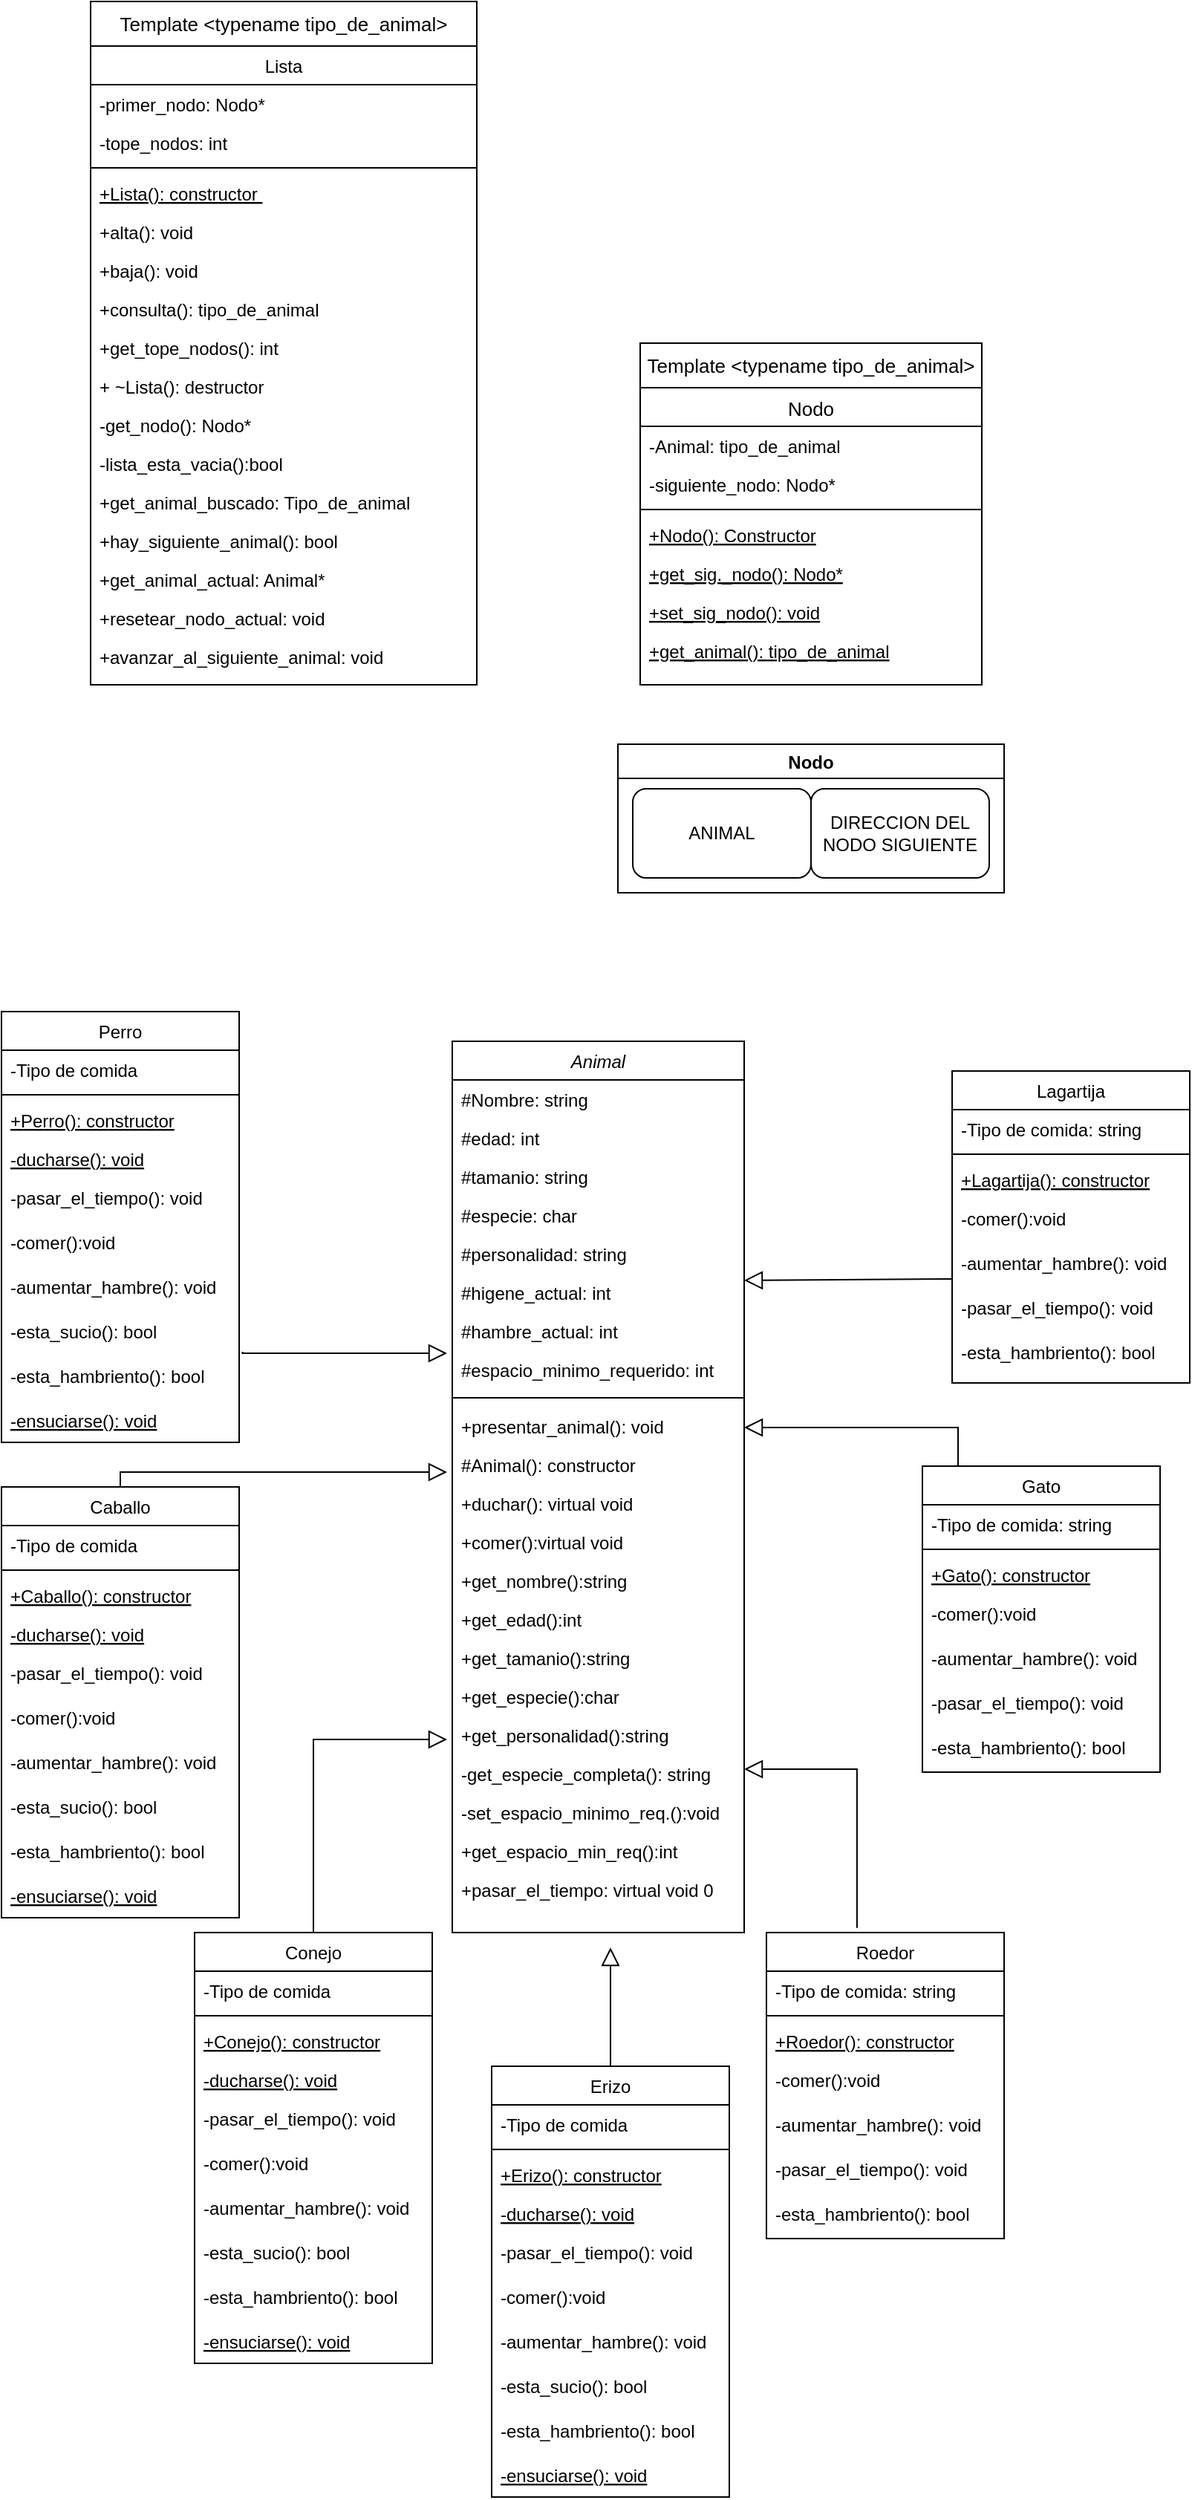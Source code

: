 <mxfile version="20.3.0" type="device"><diagram id="C5RBs43oDa-KdzZeNtuy" name="Page-1"><mxGraphModel dx="981" dy="1792" grid="1" gridSize="10" guides="1" tooltips="1" connect="1" arrows="1" fold="1" page="1" pageScale="1" pageWidth="827" pageHeight="1169" math="0" shadow="0"><root><mxCell id="WIyWlLk6GJQsqaUBKTNV-0"/><mxCell id="WIyWlLk6GJQsqaUBKTNV-1" parent="WIyWlLk6GJQsqaUBKTNV-0"/><mxCell id="zkfFHV4jXpPFQw0GAbJ--0" value="Animal" style="swimlane;fontStyle=2;align=center;verticalAlign=top;childLayout=stackLayout;horizontal=1;startSize=26;horizontalStack=0;resizeParent=1;resizeLast=0;collapsible=1;marginBottom=0;rounded=0;shadow=0;strokeWidth=1;" parent="WIyWlLk6GJQsqaUBKTNV-1" vertex="1"><mxGeometry x="323.5" y="-50" width="196.5" height="600" as="geometry"><mxRectangle x="320" y="10" width="160" height="26" as="alternateBounds"/></mxGeometry></mxCell><mxCell id="zkfFHV4jXpPFQw0GAbJ--1" value="#Nombre: string" style="text;align=left;verticalAlign=top;spacingLeft=4;spacingRight=4;overflow=hidden;rotatable=0;points=[[0,0.5],[1,0.5]];portConstraint=eastwest;" parent="zkfFHV4jXpPFQw0GAbJ--0" vertex="1"><mxGeometry y="26" width="196.5" height="26" as="geometry"/></mxCell><mxCell id="zkfFHV4jXpPFQw0GAbJ--2" value="#edad: int" style="text;align=left;verticalAlign=top;spacingLeft=4;spacingRight=4;overflow=hidden;rotatable=0;points=[[0,0.5],[1,0.5]];portConstraint=eastwest;rounded=0;shadow=0;html=0;" parent="zkfFHV4jXpPFQw0GAbJ--0" vertex="1"><mxGeometry y="52" width="196.5" height="26" as="geometry"/></mxCell><mxCell id="zkfFHV4jXpPFQw0GAbJ--3" value="#tamanio: string" style="text;align=left;verticalAlign=top;spacingLeft=4;spacingRight=4;overflow=hidden;rotatable=0;points=[[0,0.5],[1,0.5]];portConstraint=eastwest;rounded=0;shadow=0;html=0;" parent="zkfFHV4jXpPFQw0GAbJ--0" vertex="1"><mxGeometry y="78" width="196.5" height="26" as="geometry"/></mxCell><mxCell id="8zKC5MW9wsFd-dicjq5p-11" value="#especie: char" style="text;align=left;verticalAlign=top;spacingLeft=4;spacingRight=4;overflow=hidden;rotatable=0;points=[[0,0.5],[1,0.5]];portConstraint=eastwest;rounded=0;shadow=0;html=0;" parent="zkfFHV4jXpPFQw0GAbJ--0" vertex="1"><mxGeometry y="104" width="196.5" height="26" as="geometry"/></mxCell><mxCell id="zkfFHV4jXpPFQw0GAbJ--5" value="#personalidad: string" style="text;align=left;verticalAlign=top;spacingLeft=4;spacingRight=4;overflow=hidden;rotatable=0;points=[[0,0.5],[1,0.5]];portConstraint=eastwest;" parent="zkfFHV4jXpPFQw0GAbJ--0" vertex="1"><mxGeometry y="130" width="196.5" height="26" as="geometry"/></mxCell><mxCell id="8zKC5MW9wsFd-dicjq5p-13" value="#higene_actual: int" style="text;align=left;verticalAlign=top;spacingLeft=4;spacingRight=4;overflow=hidden;rotatable=0;points=[[0,0.5],[1,0.5]];portConstraint=eastwest;" parent="zkfFHV4jXpPFQw0GAbJ--0" vertex="1"><mxGeometry y="156" width="196.5" height="26" as="geometry"/></mxCell><mxCell id="8zKC5MW9wsFd-dicjq5p-14" value="#hambre_actual: int" style="text;align=left;verticalAlign=top;spacingLeft=4;spacingRight=4;overflow=hidden;rotatable=0;points=[[0,0.5],[1,0.5]];portConstraint=eastwest;" parent="zkfFHV4jXpPFQw0GAbJ--0" vertex="1"><mxGeometry y="182" width="196.5" height="26" as="geometry"/></mxCell><mxCell id="8zKC5MW9wsFd-dicjq5p-29" value="#espacio_minimo_requerido: int" style="text;align=left;verticalAlign=top;spacingLeft=4;spacingRight=4;overflow=hidden;rotatable=0;points=[[0,0.5],[1,0.5]];portConstraint=eastwest;" parent="zkfFHV4jXpPFQw0GAbJ--0" vertex="1"><mxGeometry y="208" width="196.5" height="26" as="geometry"/></mxCell><mxCell id="zkfFHV4jXpPFQw0GAbJ--4" value="" style="line;html=1;strokeWidth=1;align=left;verticalAlign=middle;spacingTop=-1;spacingLeft=3;spacingRight=3;rotatable=0;labelPosition=right;points=[];portConstraint=eastwest;" parent="zkfFHV4jXpPFQw0GAbJ--0" vertex="1"><mxGeometry y="234" width="196.5" height="12" as="geometry"/></mxCell><mxCell id="Fmeu_lLP-DyNPr4WQE-D-51" value="+presentar_animal(): void" style="text;align=left;verticalAlign=top;spacingLeft=4;spacingRight=4;overflow=hidden;rotatable=0;points=[[0,0.5],[1,0.5]];portConstraint=eastwest;" parent="zkfFHV4jXpPFQw0GAbJ--0" vertex="1"><mxGeometry y="246" width="196.5" height="26" as="geometry"/></mxCell><mxCell id="Ja2y0xnpc5GSFpquurNK-2" value="#Animal(): constructor" style="text;align=left;verticalAlign=top;spacingLeft=4;spacingRight=4;overflow=hidden;rotatable=0;points=[[0,0.5],[1,0.5]];portConstraint=eastwest;" vertex="1" parent="zkfFHV4jXpPFQw0GAbJ--0"><mxGeometry y="272" width="196.5" height="26" as="geometry"/></mxCell><mxCell id="bbmVvwk8WcpqtMSwADRl-1" value="+duchar(): virtual void" style="text;align=left;verticalAlign=top;spacingLeft=4;spacingRight=4;overflow=hidden;rotatable=0;points=[[0,0.5],[1,0.5]];portConstraint=eastwest;" parent="zkfFHV4jXpPFQw0GAbJ--0" vertex="1"><mxGeometry y="298" width="196.5" height="26" as="geometry"/></mxCell><mxCell id="bbmVvwk8WcpqtMSwADRl-2" value="+comer():virtual void" style="text;align=left;verticalAlign=top;spacingLeft=4;spacingRight=4;overflow=hidden;rotatable=0;points=[[0,0.5],[1,0.5]];portConstraint=eastwest;" parent="zkfFHV4jXpPFQw0GAbJ--0" vertex="1"><mxGeometry y="324" width="196.5" height="26" as="geometry"/></mxCell><mxCell id="bbmVvwk8WcpqtMSwADRl-3" value="+get_nombre():string" style="text;align=left;verticalAlign=top;spacingLeft=4;spacingRight=4;overflow=hidden;rotatable=0;points=[[0,0.5],[1,0.5]];portConstraint=eastwest;" parent="zkfFHV4jXpPFQw0GAbJ--0" vertex="1"><mxGeometry y="350" width="196.5" height="26" as="geometry"/></mxCell><mxCell id="bbmVvwk8WcpqtMSwADRl-4" value="+get_edad():int" style="text;align=left;verticalAlign=top;spacingLeft=4;spacingRight=4;overflow=hidden;rotatable=0;points=[[0,0.5],[1,0.5]];portConstraint=eastwest;" parent="zkfFHV4jXpPFQw0GAbJ--0" vertex="1"><mxGeometry y="376" width="196.5" height="26" as="geometry"/></mxCell><mxCell id="bbmVvwk8WcpqtMSwADRl-5" value="+get_tamanio():string" style="text;align=left;verticalAlign=top;spacingLeft=4;spacingRight=4;overflow=hidden;rotatable=0;points=[[0,0.5],[1,0.5]];portConstraint=eastwest;" parent="zkfFHV4jXpPFQw0GAbJ--0" vertex="1"><mxGeometry y="402" width="196.5" height="26" as="geometry"/></mxCell><mxCell id="bbmVvwk8WcpqtMSwADRl-6" value="+get_especie():char" style="text;align=left;verticalAlign=top;spacingLeft=4;spacingRight=4;overflow=hidden;rotatable=0;points=[[0,0.5],[1,0.5]];portConstraint=eastwest;" parent="zkfFHV4jXpPFQw0GAbJ--0" vertex="1"><mxGeometry y="428" width="196.5" height="26" as="geometry"/></mxCell><mxCell id="bbmVvwk8WcpqtMSwADRl-7" value="+get_personalidad():string" style="text;align=left;verticalAlign=top;spacingLeft=4;spacingRight=4;overflow=hidden;rotatable=0;points=[[0,0.5],[1,0.5]];portConstraint=eastwest;" parent="zkfFHV4jXpPFQw0GAbJ--0" vertex="1"><mxGeometry y="454" width="196.5" height="26" as="geometry"/></mxCell><mxCell id="aZcOpR0cOP_EQhOixbq6-0" value="-get_especie_completa(): string" style="text;align=left;verticalAlign=top;spacingLeft=4;spacingRight=4;overflow=hidden;rotatable=0;points=[[0,0.5],[1,0.5]];portConstraint=eastwest;" parent="zkfFHV4jXpPFQw0GAbJ--0" vertex="1"><mxGeometry y="480" width="196.5" height="26" as="geometry"/></mxCell><mxCell id="Ja2y0xnpc5GSFpquurNK-0" value="-set_espacio_minimo_req.():void" style="text;align=left;verticalAlign=top;spacingLeft=4;spacingRight=4;overflow=hidden;rotatable=0;points=[[0,0.5],[1,0.5]];portConstraint=eastwest;" vertex="1" parent="zkfFHV4jXpPFQw0GAbJ--0"><mxGeometry y="506" width="196.5" height="26" as="geometry"/></mxCell><mxCell id="Ja2y0xnpc5GSFpquurNK-1" value="+get_espacio_min_req():int" style="text;align=left;verticalAlign=top;spacingLeft=4;spacingRight=4;overflow=hidden;rotatable=0;points=[[0,0.5],[1,0.5]];portConstraint=eastwest;" vertex="1" parent="zkfFHV4jXpPFQw0GAbJ--0"><mxGeometry y="532" width="196.5" height="26" as="geometry"/></mxCell><mxCell id="bbmVvwk8WcpqtMSwADRl-0" value="+pasar_el_tiempo: virtual void 0" style="text;align=left;verticalAlign=top;spacingLeft=4;spacingRight=4;overflow=hidden;rotatable=0;points=[[0,0.5],[1,0.5]];portConstraint=eastwest;" parent="zkfFHV4jXpPFQw0GAbJ--0" vertex="1"><mxGeometry y="558" width="196.5" height="26" as="geometry"/></mxCell><mxCell id="zkfFHV4jXpPFQw0GAbJ--12" value="" style="endArrow=block;endSize=10;endFill=0;shadow=0;strokeWidth=1;rounded=0;edgeStyle=elbowEdgeStyle;elbow=vertical;exitX=1.014;exitY=0.898;exitDx=0;exitDy=0;exitPerimeter=0;" parent="WIyWlLk6GJQsqaUBKTNV-1" source="Fmeu_lLP-DyNPr4WQE-D-48" edge="1"><mxGeometry width="160" relative="1" as="geometry"><mxPoint x="180" y="140.0" as="sourcePoint"/><mxPoint x="320" y="160" as="targetPoint"/><Array as="points"><mxPoint x="320" y="160"/><mxPoint x="110" y="190"/></Array></mxGeometry></mxCell><mxCell id="xdQl20ogdxoeB0V4dic8-8" value="Erizo" style="swimlane;fontStyle=0;align=center;verticalAlign=top;childLayout=stackLayout;horizontal=1;startSize=26;horizontalStack=0;resizeParent=1;resizeLast=0;collapsible=1;marginBottom=0;rounded=0;shadow=0;strokeWidth=1;" parent="WIyWlLk6GJQsqaUBKTNV-1" vertex="1"><mxGeometry x="350" y="640" width="160" height="290" as="geometry"><mxRectangle x="130" y="380" width="160" height="26" as="alternateBounds"/></mxGeometry></mxCell><mxCell id="xdQl20ogdxoeB0V4dic8-9" value="-Tipo de comida" style="text;align=left;verticalAlign=top;spacingLeft=4;spacingRight=4;overflow=hidden;rotatable=0;points=[[0,0.5],[1,0.5]];portConstraint=eastwest;" parent="xdQl20ogdxoeB0V4dic8-8" vertex="1"><mxGeometry y="26" width="160" height="26" as="geometry"/></mxCell><mxCell id="xdQl20ogdxoeB0V4dic8-10" value="" style="line;html=1;strokeWidth=1;align=left;verticalAlign=middle;spacingTop=-1;spacingLeft=3;spacingRight=3;rotatable=0;labelPosition=right;points=[];portConstraint=eastwest;" parent="xdQl20ogdxoeB0V4dic8-8" vertex="1"><mxGeometry y="52" width="160" height="8" as="geometry"/></mxCell><mxCell id="xdQl20ogdxoeB0V4dic8-14" value="+Erizo(): constructor" style="text;align=left;verticalAlign=top;spacingLeft=4;spacingRight=4;overflow=hidden;rotatable=0;points=[[0,0.5],[1,0.5]];portConstraint=eastwest;fontStyle=4" parent="xdQl20ogdxoeB0V4dic8-8" vertex="1"><mxGeometry y="60" width="160" height="26" as="geometry"/></mxCell><mxCell id="xdQl20ogdxoeB0V4dic8-11" value="-ducharse(): void" style="text;align=left;verticalAlign=top;spacingLeft=4;spacingRight=4;overflow=hidden;rotatable=0;points=[[0,0.5],[1,0.5]];portConstraint=eastwest;fontStyle=4" parent="xdQl20ogdxoeB0V4dic8-8" vertex="1"><mxGeometry y="86" width="160" height="26" as="geometry"/></mxCell><mxCell id="Fmeu_lLP-DyNPr4WQE-D-17" value="-pasar_el_tiempo(): void" style="text;align=left;verticalAlign=top;spacingLeft=4;spacingRight=4;overflow=hidden;rotatable=0;points=[[0,0.5],[1,0.5]];portConstraint=eastwest;" parent="xdQl20ogdxoeB0V4dic8-8" vertex="1"><mxGeometry y="112" width="160" height="30" as="geometry"/></mxCell><mxCell id="Fmeu_lLP-DyNPr4WQE-D-2" value="-comer():void" style="text;align=left;verticalAlign=top;spacingLeft=4;spacingRight=4;overflow=hidden;rotatable=0;points=[[0,0.5],[1,0.5]];portConstraint=eastwest;" parent="xdQl20ogdxoeB0V4dic8-8" vertex="1"><mxGeometry y="142" width="160" height="30" as="geometry"/></mxCell><mxCell id="Fmeu_lLP-DyNPr4WQE-D-13" value="-aumentar_hambre(): void" style="text;align=left;verticalAlign=top;spacingLeft=4;spacingRight=4;overflow=hidden;rotatable=0;points=[[0,0.5],[1,0.5]];portConstraint=eastwest;" parent="xdQl20ogdxoeB0V4dic8-8" vertex="1"><mxGeometry y="172" width="160" height="30" as="geometry"/></mxCell><mxCell id="Fmeu_lLP-DyNPr4WQE-D-15" value="-esta_sucio(): bool" style="text;align=left;verticalAlign=top;spacingLeft=4;spacingRight=4;overflow=hidden;rotatable=0;points=[[0,0.5],[1,0.5]];portConstraint=eastwest;" parent="xdQl20ogdxoeB0V4dic8-8" vertex="1"><mxGeometry y="202" width="160" height="30" as="geometry"/></mxCell><mxCell id="Fmeu_lLP-DyNPr4WQE-D-14" value="-esta_hambriento(): bool" style="text;align=left;verticalAlign=top;spacingLeft=4;spacingRight=4;overflow=hidden;rotatable=0;points=[[0,0.5],[1,0.5]];portConstraint=eastwest;" parent="xdQl20ogdxoeB0V4dic8-8" vertex="1"><mxGeometry y="232" width="160" height="30" as="geometry"/></mxCell><mxCell id="WUnXukah3jTYeqj6GbIT-0" value="-ensuciarse(): void" style="text;align=left;verticalAlign=top;spacingLeft=4;spacingRight=4;overflow=hidden;rotatable=0;points=[[0,0.5],[1,0.5]];portConstraint=eastwest;fontStyle=4" parent="xdQl20ogdxoeB0V4dic8-8" vertex="1"><mxGeometry y="262" width="160" height="26" as="geometry"/></mxCell><mxCell id="xdQl20ogdxoeB0V4dic8-12" value="" style="endArrow=block;endSize=10;endFill=0;shadow=0;strokeWidth=1;rounded=0;edgeStyle=elbowEdgeStyle;elbow=vertical;exitX=0.5;exitY=0;exitDx=0;exitDy=0;" parent="WIyWlLk6GJQsqaUBKTNV-1" source="Fmeu_lLP-DyNPr4WQE-D-18" edge="1"><mxGeometry width="160" relative="1" as="geometry"><mxPoint x="190" y="559.01" as="sourcePoint"/><mxPoint x="320" y="420" as="targetPoint"/><Array as="points"><mxPoint x="270" y="420"/><mxPoint x="400" y="380"/><mxPoint x="190" y="410"/></Array></mxGeometry></mxCell><mxCell id="xdQl20ogdxoeB0V4dic8-18" value="" style="endArrow=block;endSize=10;endFill=0;shadow=0;strokeWidth=1;rounded=0;edgeStyle=elbowEdgeStyle;elbow=vertical;exitX=0.5;exitY=0;exitDx=0;exitDy=0;" parent="WIyWlLk6GJQsqaUBKTNV-1" source="xdQl20ogdxoeB0V4dic8-8" edge="1"><mxGeometry width="160" relative="1" as="geometry"><mxPoint x="360" y="640" as="sourcePoint"/><mxPoint x="430" y="560" as="targetPoint"/><Array as="points"><mxPoint x="430" y="560"/></Array></mxGeometry></mxCell><mxCell id="xdQl20ogdxoeB0V4dic8-19" value="Gato" style="swimlane;fontStyle=0;align=center;verticalAlign=top;childLayout=stackLayout;horizontal=1;startSize=26;horizontalStack=0;resizeParent=1;resizeLast=0;collapsible=1;marginBottom=0;rounded=0;shadow=0;strokeWidth=1;" parent="WIyWlLk6GJQsqaUBKTNV-1" vertex="1"><mxGeometry x="640" y="236" width="160" height="206" as="geometry"><mxRectangle x="130" y="380" width="160" height="26" as="alternateBounds"/></mxGeometry></mxCell><mxCell id="xdQl20ogdxoeB0V4dic8-20" value="-Tipo de comida: string" style="text;align=left;verticalAlign=top;spacingLeft=4;spacingRight=4;overflow=hidden;rotatable=0;points=[[0,0.5],[1,0.5]];portConstraint=eastwest;" parent="xdQl20ogdxoeB0V4dic8-19" vertex="1"><mxGeometry y="26" width="160" height="26" as="geometry"/></mxCell><mxCell id="xdQl20ogdxoeB0V4dic8-21" value="" style="line;html=1;strokeWidth=1;align=left;verticalAlign=middle;spacingTop=-1;spacingLeft=3;spacingRight=3;rotatable=0;labelPosition=right;points=[];portConstraint=eastwest;" parent="xdQl20ogdxoeB0V4dic8-19" vertex="1"><mxGeometry y="52" width="160" height="8" as="geometry"/></mxCell><mxCell id="xdQl20ogdxoeB0V4dic8-23" value="+Gato(): constructor" style="text;align=left;verticalAlign=top;spacingLeft=4;spacingRight=4;overflow=hidden;rotatable=0;points=[[0,0.5],[1,0.5]];portConstraint=eastwest;fontStyle=4" parent="xdQl20ogdxoeB0V4dic8-19" vertex="1"><mxGeometry y="60" width="160" height="26" as="geometry"/></mxCell><mxCell id="Fmeu_lLP-DyNPr4WQE-D-4" value="-comer():void" style="text;align=left;verticalAlign=top;spacingLeft=4;spacingRight=4;overflow=hidden;rotatable=0;points=[[0,0.5],[1,0.5]];portConstraint=eastwest;" parent="xdQl20ogdxoeB0V4dic8-19" vertex="1"><mxGeometry y="86" width="160" height="30" as="geometry"/></mxCell><mxCell id="Fmeu_lLP-DyNPr4WQE-D-10" value="-aumentar_hambre(): void" style="text;align=left;verticalAlign=top;spacingLeft=4;spacingRight=4;overflow=hidden;rotatable=0;points=[[0,0.5],[1,0.5]];portConstraint=eastwest;" parent="xdQl20ogdxoeB0V4dic8-19" vertex="1"><mxGeometry y="116" width="160" height="30" as="geometry"/></mxCell><mxCell id="Fmeu_lLP-DyNPr4WQE-D-55" value="-pasar_el_tiempo(): void" style="text;align=left;verticalAlign=top;spacingLeft=4;spacingRight=4;overflow=hidden;rotatable=0;points=[[0,0.5],[1,0.5]];portConstraint=eastwest;" parent="xdQl20ogdxoeB0V4dic8-19" vertex="1"><mxGeometry y="146" width="160" height="30" as="geometry"/></mxCell><mxCell id="Fmeu_lLP-DyNPr4WQE-D-53" value="-esta_hambriento(): bool" style="text;align=left;verticalAlign=top;spacingLeft=4;spacingRight=4;overflow=hidden;rotatable=0;points=[[0,0.5],[1,0.5]];portConstraint=eastwest;" parent="xdQl20ogdxoeB0V4dic8-19" vertex="1"><mxGeometry y="176" width="160" height="30" as="geometry"/></mxCell><mxCell id="xdQl20ogdxoeB0V4dic8-24" value="Roedor" style="swimlane;fontStyle=0;align=center;verticalAlign=top;childLayout=stackLayout;horizontal=1;startSize=26;horizontalStack=0;resizeParent=1;resizeLast=0;collapsible=1;marginBottom=0;rounded=0;shadow=0;strokeWidth=1;" parent="WIyWlLk6GJQsqaUBKTNV-1" vertex="1"><mxGeometry x="535" y="550" width="160" height="206" as="geometry"><mxRectangle x="130" y="380" width="160" height="26" as="alternateBounds"/></mxGeometry></mxCell><mxCell id="xdQl20ogdxoeB0V4dic8-25" value="-Tipo de comida: string" style="text;align=left;verticalAlign=top;spacingLeft=4;spacingRight=4;overflow=hidden;rotatable=0;points=[[0,0.5],[1,0.5]];portConstraint=eastwest;" parent="xdQl20ogdxoeB0V4dic8-24" vertex="1"><mxGeometry y="26" width="160" height="26" as="geometry"/></mxCell><mxCell id="xdQl20ogdxoeB0V4dic8-26" value="" style="line;html=1;strokeWidth=1;align=left;verticalAlign=middle;spacingTop=-1;spacingLeft=3;spacingRight=3;rotatable=0;labelPosition=right;points=[];portConstraint=eastwest;" parent="xdQl20ogdxoeB0V4dic8-24" vertex="1"><mxGeometry y="52" width="160" height="8" as="geometry"/></mxCell><mxCell id="xdQl20ogdxoeB0V4dic8-27" value="+Roedor(): constructor" style="text;align=left;verticalAlign=top;spacingLeft=4;spacingRight=4;overflow=hidden;rotatable=0;points=[[0,0.5],[1,0.5]];portConstraint=eastwest;fontStyle=4" parent="xdQl20ogdxoeB0V4dic8-24" vertex="1"><mxGeometry y="60" width="160" height="26" as="geometry"/></mxCell><mxCell id="Fmeu_lLP-DyNPr4WQE-D-3" value="-comer():void" style="text;align=left;verticalAlign=top;spacingLeft=4;spacingRight=4;overflow=hidden;rotatable=0;points=[[0,0.5],[1,0.5]];portConstraint=eastwest;" parent="xdQl20ogdxoeB0V4dic8-24" vertex="1"><mxGeometry y="86" width="160" height="30" as="geometry"/></mxCell><mxCell id="Fmeu_lLP-DyNPr4WQE-D-12" value="-aumentar_hambre(): void" style="text;align=left;verticalAlign=top;spacingLeft=4;spacingRight=4;overflow=hidden;rotatable=0;points=[[0,0.5],[1,0.5]];portConstraint=eastwest;" parent="xdQl20ogdxoeB0V4dic8-24" vertex="1"><mxGeometry y="116" width="160" height="30" as="geometry"/></mxCell><mxCell id="Fmeu_lLP-DyNPr4WQE-D-57" value="-pasar_el_tiempo(): void" style="text;align=left;verticalAlign=top;spacingLeft=4;spacingRight=4;overflow=hidden;rotatable=0;points=[[0,0.5],[1,0.5]];portConstraint=eastwest;" parent="xdQl20ogdxoeB0V4dic8-24" vertex="1"><mxGeometry y="146" width="160" height="30" as="geometry"/></mxCell><mxCell id="Fmeu_lLP-DyNPr4WQE-D-54" value="-esta_hambriento(): bool" style="text;align=left;verticalAlign=top;spacingLeft=4;spacingRight=4;overflow=hidden;rotatable=0;points=[[0,0.5],[1,0.5]];portConstraint=eastwest;" parent="xdQl20ogdxoeB0V4dic8-24" vertex="1"><mxGeometry y="176" width="160" height="30" as="geometry"/></mxCell><mxCell id="xdQl20ogdxoeB0V4dic8-28" value="Lagartija" style="swimlane;fontStyle=0;align=center;verticalAlign=top;childLayout=stackLayout;horizontal=1;startSize=26;horizontalStack=0;resizeParent=1;resizeLast=0;collapsible=1;marginBottom=0;rounded=0;shadow=0;strokeWidth=1;" parent="WIyWlLk6GJQsqaUBKTNV-1" vertex="1"><mxGeometry x="660" y="-30" width="160" height="210" as="geometry"><mxRectangle x="130" y="380" width="160" height="26" as="alternateBounds"/></mxGeometry></mxCell><mxCell id="xdQl20ogdxoeB0V4dic8-29" value="-Tipo de comida: string" style="text;align=left;verticalAlign=top;spacingLeft=4;spacingRight=4;overflow=hidden;rotatable=0;points=[[0,0.5],[1,0.5]];portConstraint=eastwest;" parent="xdQl20ogdxoeB0V4dic8-28" vertex="1"><mxGeometry y="26" width="160" height="26" as="geometry"/></mxCell><mxCell id="xdQl20ogdxoeB0V4dic8-30" value="" style="line;html=1;strokeWidth=1;align=left;verticalAlign=middle;spacingTop=-1;spacingLeft=3;spacingRight=3;rotatable=0;labelPosition=right;points=[];portConstraint=eastwest;" parent="xdQl20ogdxoeB0V4dic8-28" vertex="1"><mxGeometry y="52" width="160" height="8" as="geometry"/></mxCell><mxCell id="xdQl20ogdxoeB0V4dic8-31" value="+Lagartija(): constructor" style="text;align=left;verticalAlign=top;spacingLeft=4;spacingRight=4;overflow=hidden;rotatable=0;points=[[0,0.5],[1,0.5]];portConstraint=eastwest;fontStyle=4" parent="xdQl20ogdxoeB0V4dic8-28" vertex="1"><mxGeometry y="60" width="160" height="26" as="geometry"/></mxCell><mxCell id="Fmeu_lLP-DyNPr4WQE-D-5" value="-comer():void" style="text;align=left;verticalAlign=top;spacingLeft=4;spacingRight=4;overflow=hidden;rotatable=0;points=[[0,0.5],[1,0.5]];portConstraint=eastwest;" parent="xdQl20ogdxoeB0V4dic8-28" vertex="1"><mxGeometry y="86" width="160" height="30" as="geometry"/></mxCell><mxCell id="Fmeu_lLP-DyNPr4WQE-D-11" value="-aumentar_hambre(): void" style="text;align=left;verticalAlign=top;spacingLeft=4;spacingRight=4;overflow=hidden;rotatable=0;points=[[0,0.5],[1,0.5]];portConstraint=eastwest;" parent="xdQl20ogdxoeB0V4dic8-28" vertex="1"><mxGeometry y="116" width="160" height="30" as="geometry"/></mxCell><mxCell id="Fmeu_lLP-DyNPr4WQE-D-56" value="-pasar_el_tiempo(): void" style="text;align=left;verticalAlign=top;spacingLeft=4;spacingRight=4;overflow=hidden;rotatable=0;points=[[0,0.5],[1,0.5]];portConstraint=eastwest;" parent="xdQl20ogdxoeB0V4dic8-28" vertex="1"><mxGeometry y="146" width="160" height="30" as="geometry"/></mxCell><mxCell id="Fmeu_lLP-DyNPr4WQE-D-52" value="-esta_hambriento(): bool" style="text;align=left;verticalAlign=top;spacingLeft=4;spacingRight=4;overflow=hidden;rotatable=0;points=[[0,0.5],[1,0.5]];portConstraint=eastwest;" parent="xdQl20ogdxoeB0V4dic8-28" vertex="1"><mxGeometry y="176" width="160" height="30" as="geometry"/></mxCell><mxCell id="xdQl20ogdxoeB0V4dic8-34" value="" style="endArrow=block;endSize=10;endFill=0;shadow=0;strokeWidth=1;rounded=0;edgeStyle=elbowEdgeStyle;elbow=vertical;exitX=0.15;exitY=0;exitDx=0;exitDy=0;exitPerimeter=0;" parent="WIyWlLk6GJQsqaUBKTNV-1" source="xdQl20ogdxoeB0V4dic8-19" edge="1"><mxGeometry width="160" relative="1" as="geometry"><mxPoint x="660" y="210" as="sourcePoint"/><mxPoint x="520" y="210" as="targetPoint"/><Array as="points"><mxPoint x="610" y="210"/><mxPoint x="640" y="210"/><mxPoint x="500" y="210"/><mxPoint x="590" y="210"/><mxPoint x="590" y="209"/><mxPoint x="560" y="310"/></Array></mxGeometry></mxCell><mxCell id="xdQl20ogdxoeB0V4dic8-35" value="" style="endArrow=block;endSize=10;endFill=0;shadow=0;strokeWidth=1;rounded=0;edgeStyle=elbowEdgeStyle;elbow=vertical;exitX=0.381;exitY=-0.015;exitDx=0;exitDy=0;exitPerimeter=0;" parent="WIyWlLk6GJQsqaUBKTNV-1" source="xdQl20ogdxoeB0V4dic8-24" edge="1"><mxGeometry width="160" relative="1" as="geometry"><mxPoint x="660" y="300" as="sourcePoint"/><mxPoint x="520" y="440" as="targetPoint"/><Array as="points"><mxPoint x="596" y="440"/><mxPoint x="644" y="300.99"/><mxPoint x="504" y="300.99"/><mxPoint x="594" y="300.99"/><mxPoint x="594" y="299.99"/><mxPoint x="564" y="400.99"/></Array></mxGeometry></mxCell><mxCell id="xdQl20ogdxoeB0V4dic8-36" value="" style="endArrow=block;endSize=10;endFill=0;shadow=0;strokeWidth=1;rounded=0;edgeStyle=elbowEdgeStyle;elbow=vertical;exitX=-0.025;exitY=0.885;exitDx=0;exitDy=0;exitPerimeter=0;" parent="WIyWlLk6GJQsqaUBKTNV-1" edge="1"><mxGeometry width="160" relative="1" as="geometry"><mxPoint x="660" y="110.0" as="sourcePoint"/><mxPoint x="520" y="110" as="targetPoint"/><Array as="points"><mxPoint x="614" y="110.99"/><mxPoint x="644" y="110.99"/><mxPoint x="504" y="110.99"/><mxPoint x="594" y="110.99"/><mxPoint x="594" y="109.99"/><mxPoint x="564" y="210.99"/></Array></mxGeometry></mxCell><mxCell id="xdQl20ogdxoeB0V4dic8-40" value="" style="endArrow=block;endSize=10;endFill=0;shadow=0;strokeWidth=1;rounded=0;edgeStyle=elbowEdgeStyle;elbow=vertical;exitX=0.5;exitY=0;exitDx=0;exitDy=0;" parent="WIyWlLk6GJQsqaUBKTNV-1" source="Fmeu_lLP-DyNPr4WQE-D-29" edge="1"><mxGeometry width="160" relative="1" as="geometry"><mxPoint x="100" y="240" as="sourcePoint"/><mxPoint x="320" y="240" as="targetPoint"/><Array as="points"><mxPoint x="290" y="240"/><mxPoint x="100" y="296"/></Array></mxGeometry></mxCell><mxCell id="MUb5xQNegAE2DCMX_dtL-4" value="Nodo" style="swimlane;fontStyle=0;align=center;verticalAlign=top;childLayout=stackLayout;horizontal=1;startSize=26;horizontalStack=0;resizeParent=1;resizeLast=0;collapsible=1;marginBottom=0;rounded=0;shadow=0;strokeWidth=1;fontSize=13;" parent="WIyWlLk6GJQsqaUBKTNV-1" vertex="1"><mxGeometry x="450" y="-490" width="230" height="200" as="geometry"><mxRectangle x="130" y="380" width="160" height="26" as="alternateBounds"/></mxGeometry></mxCell><mxCell id="MUb5xQNegAE2DCMX_dtL-5" value="-Animal: tipo_de_animal" style="text;align=left;verticalAlign=top;spacingLeft=4;spacingRight=4;overflow=hidden;rotatable=0;points=[[0,0.5],[1,0.5]];portConstraint=eastwest;" parent="MUb5xQNegAE2DCMX_dtL-4" vertex="1"><mxGeometry y="26" width="230" height="26" as="geometry"/></mxCell><mxCell id="MUb5xQNegAE2DCMX_dtL-10" value="-siguiente_nodo: Nodo*" style="text;align=left;verticalAlign=top;spacingLeft=4;spacingRight=4;overflow=hidden;rotatable=0;points=[[0,0.5],[1,0.5]];portConstraint=eastwest;" parent="MUb5xQNegAE2DCMX_dtL-4" vertex="1"><mxGeometry y="52" width="230" height="26" as="geometry"/></mxCell><mxCell id="MUb5xQNegAE2DCMX_dtL-6" value="" style="line;html=1;strokeWidth=1;align=left;verticalAlign=middle;spacingTop=-1;spacingLeft=3;spacingRight=3;rotatable=0;labelPosition=right;points=[];portConstraint=eastwest;" parent="MUb5xQNegAE2DCMX_dtL-4" vertex="1"><mxGeometry y="78" width="230" height="8" as="geometry"/></mxCell><mxCell id="MUb5xQNegAE2DCMX_dtL-9" value="+Nodo(): Constructor" style="text;align=left;verticalAlign=top;spacingLeft=4;spacingRight=4;overflow=hidden;rotatable=0;points=[[0,0.5],[1,0.5]];portConstraint=eastwest;fontStyle=4" parent="MUb5xQNegAE2DCMX_dtL-4" vertex="1"><mxGeometry y="86" width="230" height="26" as="geometry"/></mxCell><mxCell id="MUb5xQNegAE2DCMX_dtL-7" value="+get_sig._nodo(): Nodo*" style="text;align=left;verticalAlign=top;spacingLeft=4;spacingRight=4;overflow=hidden;rotatable=0;points=[[0,0.5],[1,0.5]];portConstraint=eastwest;fontStyle=4" parent="MUb5xQNegAE2DCMX_dtL-4" vertex="1"><mxGeometry y="112" width="230" height="26" as="geometry"/></mxCell><mxCell id="MUb5xQNegAE2DCMX_dtL-11" value="+set_sig_nodo(): void" style="text;align=left;verticalAlign=top;spacingLeft=4;spacingRight=4;overflow=hidden;rotatable=0;points=[[0,0.5],[1,0.5]];portConstraint=eastwest;fontStyle=4" parent="MUb5xQNegAE2DCMX_dtL-4" vertex="1"><mxGeometry y="138" width="230" height="26" as="geometry"/></mxCell><mxCell id="MUb5xQNegAE2DCMX_dtL-8" value="+get_animal(): tipo_de_animal" style="text;align=left;verticalAlign=top;spacingLeft=4;spacingRight=4;overflow=hidden;rotatable=0;points=[[0,0.5],[1,0.5]];portConstraint=eastwest;fontStyle=4" parent="MUb5xQNegAE2DCMX_dtL-4" vertex="1"><mxGeometry y="164" width="230" height="26" as="geometry"/></mxCell><mxCell id="MUb5xQNegAE2DCMX_dtL-14" value="Nodo" style="swimlane;" parent="WIyWlLk6GJQsqaUBKTNV-1" vertex="1"><mxGeometry x="435" y="-250" width="260" height="100" as="geometry"><mxRectangle x="40" y="-230" width="140" height="30" as="alternateBounds"/></mxGeometry></mxCell><mxCell id="MUb5xQNegAE2DCMX_dtL-13" value="DIRECCION DEL NODO SIGUIENTE" style="rounded=1;whiteSpace=wrap;html=1;" parent="MUb5xQNegAE2DCMX_dtL-14" vertex="1"><mxGeometry x="130" y="30" width="120" height="60" as="geometry"/></mxCell><mxCell id="MUb5xQNegAE2DCMX_dtL-12" value="ANIMAL" style="rounded=1;whiteSpace=wrap;html=1;" parent="MUb5xQNegAE2DCMX_dtL-14" vertex="1"><mxGeometry x="10" y="30" width="120" height="60" as="geometry"/></mxCell><mxCell id="MUb5xQNegAE2DCMX_dtL-19" value="Lista" style="swimlane;fontStyle=0;align=center;verticalAlign=top;childLayout=stackLayout;horizontal=1;startSize=26;horizontalStack=0;resizeParent=1;resizeLast=0;collapsible=1;marginBottom=0;rounded=0;shadow=0;strokeWidth=1;" parent="WIyWlLk6GJQsqaUBKTNV-1" vertex="1"><mxGeometry x="80" y="-720" width="260" height="430" as="geometry"><mxRectangle x="130" y="380" width="160" height="26" as="alternateBounds"/></mxGeometry></mxCell><mxCell id="MUb5xQNegAE2DCMX_dtL-21" value="-primer_nodo: Nodo*" style="text;align=left;verticalAlign=top;spacingLeft=4;spacingRight=4;overflow=hidden;rotatable=0;points=[[0,0.5],[1,0.5]];portConstraint=eastwest;" parent="MUb5xQNegAE2DCMX_dtL-19" vertex="1"><mxGeometry y="26" width="260" height="26" as="geometry"/></mxCell><mxCell id="zDXK_1unl-PCqoljO9lu-0" value="-tope_nodos: int" style="text;align=left;verticalAlign=top;spacingLeft=4;spacingRight=4;overflow=hidden;rotatable=0;points=[[0,0.5],[1,0.5]];portConstraint=eastwest;" parent="MUb5xQNegAE2DCMX_dtL-19" vertex="1"><mxGeometry y="52" width="260" height="26" as="geometry"/></mxCell><mxCell id="MUb5xQNegAE2DCMX_dtL-22" value="" style="line;html=1;strokeWidth=1;align=left;verticalAlign=middle;spacingTop=-1;spacingLeft=3;spacingRight=3;rotatable=0;labelPosition=right;points=[];portConstraint=eastwest;" parent="MUb5xQNegAE2DCMX_dtL-19" vertex="1"><mxGeometry y="78" width="260" height="8" as="geometry"/></mxCell><mxCell id="MUb5xQNegAE2DCMX_dtL-24" value="+Lista(): constructor " style="text;align=left;verticalAlign=top;spacingLeft=4;spacingRight=4;overflow=hidden;rotatable=0;points=[[0,0.5],[1,0.5]];portConstraint=eastwest;fontStyle=4" parent="MUb5xQNegAE2DCMX_dtL-19" vertex="1"><mxGeometry y="86" width="260" height="26" as="geometry"/></mxCell><mxCell id="zDXK_1unl-PCqoljO9lu-1" value="+alta(): void " style="text;align=left;verticalAlign=top;spacingLeft=4;spacingRight=4;overflow=hidden;rotatable=0;points=[[0,0.5],[1,0.5]];portConstraint=eastwest;" parent="MUb5xQNegAE2DCMX_dtL-19" vertex="1"><mxGeometry y="112" width="260" height="26" as="geometry"/></mxCell><mxCell id="zDXK_1unl-PCqoljO9lu-2" value="+baja(): void" style="text;align=left;verticalAlign=top;spacingLeft=4;spacingRight=4;overflow=hidden;rotatable=0;points=[[0,0.5],[1,0.5]];portConstraint=eastwest;" parent="MUb5xQNegAE2DCMX_dtL-19" vertex="1"><mxGeometry y="138" width="260" height="26" as="geometry"/></mxCell><mxCell id="zDXK_1unl-PCqoljO9lu-3" value="+consulta(): tipo_de_animal" style="text;align=left;verticalAlign=top;spacingLeft=4;spacingRight=4;overflow=hidden;rotatable=0;points=[[0,0.5],[1,0.5]];portConstraint=eastwest;" parent="MUb5xQNegAE2DCMX_dtL-19" vertex="1"><mxGeometry y="164" width="260" height="26" as="geometry"/></mxCell><mxCell id="zDXK_1unl-PCqoljO9lu-4" value="+get_tope_nodos(): int" style="text;align=left;verticalAlign=top;spacingLeft=4;spacingRight=4;overflow=hidden;rotatable=0;points=[[0,0.5],[1,0.5]];portConstraint=eastwest;" parent="MUb5xQNegAE2DCMX_dtL-19" vertex="1"><mxGeometry y="190" width="260" height="26" as="geometry"/></mxCell><mxCell id="zDXK_1unl-PCqoljO9lu-5" value="+ ~Lista(): destructor" style="text;align=left;verticalAlign=top;spacingLeft=4;spacingRight=4;overflow=hidden;rotatable=0;points=[[0,0.5],[1,0.5]];portConstraint=eastwest;" parent="MUb5xQNegAE2DCMX_dtL-19" vertex="1"><mxGeometry y="216" width="260" height="26" as="geometry"/></mxCell><mxCell id="zDXK_1unl-PCqoljO9lu-7" value="-get_nodo(): Nodo*" style="text;align=left;verticalAlign=top;spacingLeft=4;spacingRight=4;overflow=hidden;rotatable=0;points=[[0,0.5],[1,0.5]];portConstraint=eastwest;" parent="MUb5xQNegAE2DCMX_dtL-19" vertex="1"><mxGeometry y="242" width="260" height="26" as="geometry"/></mxCell><mxCell id="y0JIppI7unl9VNU4h_2U-0" value="-lista_esta_vacia():bool" style="text;align=left;verticalAlign=top;spacingLeft=4;spacingRight=4;overflow=hidden;rotatable=0;points=[[0,0.5],[1,0.5]];portConstraint=eastwest;" parent="MUb5xQNegAE2DCMX_dtL-19" vertex="1"><mxGeometry y="268" width="260" height="26" as="geometry"/></mxCell><mxCell id="KBjtI31mXz81tHeMLQCZ-0" value="+get_animal_buscado: Tipo_de_animal" style="text;align=left;verticalAlign=top;spacingLeft=4;spacingRight=4;overflow=hidden;rotatable=0;points=[[0,0.5],[1,0.5]];portConstraint=eastwest;" parent="MUb5xQNegAE2DCMX_dtL-19" vertex="1"><mxGeometry y="294" width="260" height="26" as="geometry"/></mxCell><mxCell id="Xaf3R9oi1BTJTHbB0Hd0-2" value="+hay_siguiente_animal(): bool" style="text;align=left;verticalAlign=top;spacingLeft=4;spacingRight=4;overflow=hidden;rotatable=0;points=[[0,0.5],[1,0.5]];portConstraint=eastwest;" parent="MUb5xQNegAE2DCMX_dtL-19" vertex="1"><mxGeometry y="320" width="260" height="26" as="geometry"/></mxCell><mxCell id="Ja2y0xnpc5GSFpquurNK-4" value="+get_animal_actual: Animal*" style="text;align=left;verticalAlign=top;spacingLeft=4;spacingRight=4;overflow=hidden;rotatable=0;points=[[0,0.5],[1,0.5]];portConstraint=eastwest;" vertex="1" parent="MUb5xQNegAE2DCMX_dtL-19"><mxGeometry y="346" width="260" height="26" as="geometry"/></mxCell><mxCell id="Xaf3R9oi1BTJTHbB0Hd0-3" value="+resetear_nodo_actual: void" style="text;align=left;verticalAlign=top;spacingLeft=4;spacingRight=4;overflow=hidden;rotatable=0;points=[[0,0.5],[1,0.5]];portConstraint=eastwest;" parent="MUb5xQNegAE2DCMX_dtL-19" vertex="1"><mxGeometry y="372" width="260" height="26" as="geometry"/></mxCell><mxCell id="Xaf3R9oi1BTJTHbB0Hd0-1" value="+avanzar_al_siguiente_animal: void" style="text;align=left;verticalAlign=top;spacingLeft=4;spacingRight=4;overflow=hidden;rotatable=0;points=[[0,0.5],[1,0.5]];portConstraint=eastwest;" parent="MUb5xQNegAE2DCMX_dtL-19" vertex="1"><mxGeometry y="398" width="260" height="26" as="geometry"/></mxCell><mxCell id="Fmeu_lLP-DyNPr4WQE-D-18" value="Conejo" style="swimlane;fontStyle=0;align=center;verticalAlign=top;childLayout=stackLayout;horizontal=1;startSize=26;horizontalStack=0;resizeParent=1;resizeLast=0;collapsible=1;marginBottom=0;rounded=0;shadow=0;strokeWidth=1;" parent="WIyWlLk6GJQsqaUBKTNV-1" vertex="1"><mxGeometry x="150" y="550" width="160" height="290" as="geometry"><mxRectangle x="130" y="380" width="160" height="26" as="alternateBounds"/></mxGeometry></mxCell><mxCell id="Fmeu_lLP-DyNPr4WQE-D-19" value="-Tipo de comida" style="text;align=left;verticalAlign=top;spacingLeft=4;spacingRight=4;overflow=hidden;rotatable=0;points=[[0,0.5],[1,0.5]];portConstraint=eastwest;" parent="Fmeu_lLP-DyNPr4WQE-D-18" vertex="1"><mxGeometry y="26" width="160" height="26" as="geometry"/></mxCell><mxCell id="Fmeu_lLP-DyNPr4WQE-D-20" value="" style="line;html=1;strokeWidth=1;align=left;verticalAlign=middle;spacingTop=-1;spacingLeft=3;spacingRight=3;rotatable=0;labelPosition=right;points=[];portConstraint=eastwest;" parent="Fmeu_lLP-DyNPr4WQE-D-18" vertex="1"><mxGeometry y="52" width="160" height="8" as="geometry"/></mxCell><mxCell id="Fmeu_lLP-DyNPr4WQE-D-21" value="+Conejo(): constructor" style="text;align=left;verticalAlign=top;spacingLeft=4;spacingRight=4;overflow=hidden;rotatable=0;points=[[0,0.5],[1,0.5]];portConstraint=eastwest;fontStyle=4" parent="Fmeu_lLP-DyNPr4WQE-D-18" vertex="1"><mxGeometry y="60" width="160" height="26" as="geometry"/></mxCell><mxCell id="Fmeu_lLP-DyNPr4WQE-D-22" value="-ducharse(): void" style="text;align=left;verticalAlign=top;spacingLeft=4;spacingRight=4;overflow=hidden;rotatable=0;points=[[0,0.5],[1,0.5]];portConstraint=eastwest;fontStyle=4" parent="Fmeu_lLP-DyNPr4WQE-D-18" vertex="1"><mxGeometry y="86" width="160" height="26" as="geometry"/></mxCell><mxCell id="Fmeu_lLP-DyNPr4WQE-D-23" value="-pasar_el_tiempo(): void" style="text;align=left;verticalAlign=top;spacingLeft=4;spacingRight=4;overflow=hidden;rotatable=0;points=[[0,0.5],[1,0.5]];portConstraint=eastwest;" parent="Fmeu_lLP-DyNPr4WQE-D-18" vertex="1"><mxGeometry y="112" width="160" height="30" as="geometry"/></mxCell><mxCell id="Fmeu_lLP-DyNPr4WQE-D-24" value="-comer():void" style="text;align=left;verticalAlign=top;spacingLeft=4;spacingRight=4;overflow=hidden;rotatable=0;points=[[0,0.5],[1,0.5]];portConstraint=eastwest;" parent="Fmeu_lLP-DyNPr4WQE-D-18" vertex="1"><mxGeometry y="142" width="160" height="30" as="geometry"/></mxCell><mxCell id="Fmeu_lLP-DyNPr4WQE-D-25" value="-aumentar_hambre(): void" style="text;align=left;verticalAlign=top;spacingLeft=4;spacingRight=4;overflow=hidden;rotatable=0;points=[[0,0.5],[1,0.5]];portConstraint=eastwest;" parent="Fmeu_lLP-DyNPr4WQE-D-18" vertex="1"><mxGeometry y="172" width="160" height="30" as="geometry"/></mxCell><mxCell id="Fmeu_lLP-DyNPr4WQE-D-26" value="-esta_sucio(): bool" style="text;align=left;verticalAlign=top;spacingLeft=4;spacingRight=4;overflow=hidden;rotatable=0;points=[[0,0.5],[1,0.5]];portConstraint=eastwest;" parent="Fmeu_lLP-DyNPr4WQE-D-18" vertex="1"><mxGeometry y="202" width="160" height="30" as="geometry"/></mxCell><mxCell id="Fmeu_lLP-DyNPr4WQE-D-27" value="-esta_hambriento(): bool" style="text;align=left;verticalAlign=top;spacingLeft=4;spacingRight=4;overflow=hidden;rotatable=0;points=[[0,0.5],[1,0.5]];portConstraint=eastwest;" parent="Fmeu_lLP-DyNPr4WQE-D-18" vertex="1"><mxGeometry y="232" width="160" height="30" as="geometry"/></mxCell><mxCell id="Fmeu_lLP-DyNPr4WQE-D-28" value="-ensuciarse(): void" style="text;align=left;verticalAlign=top;spacingLeft=4;spacingRight=4;overflow=hidden;rotatable=0;points=[[0,0.5],[1,0.5]];portConstraint=eastwest;fontStyle=4" parent="Fmeu_lLP-DyNPr4WQE-D-18" vertex="1"><mxGeometry y="262" width="160" height="26" as="geometry"/></mxCell><mxCell id="Fmeu_lLP-DyNPr4WQE-D-29" value="Caballo" style="swimlane;fontStyle=0;align=center;verticalAlign=top;childLayout=stackLayout;horizontal=1;startSize=26;horizontalStack=0;resizeParent=1;resizeLast=0;collapsible=1;marginBottom=0;rounded=0;shadow=0;strokeWidth=1;" parent="WIyWlLk6GJQsqaUBKTNV-1" vertex="1"><mxGeometry x="20" y="250" width="160" height="290" as="geometry"><mxRectangle x="130" y="380" width="160" height="26" as="alternateBounds"/></mxGeometry></mxCell><mxCell id="Fmeu_lLP-DyNPr4WQE-D-30" value="-Tipo de comida" style="text;align=left;verticalAlign=top;spacingLeft=4;spacingRight=4;overflow=hidden;rotatable=0;points=[[0,0.5],[1,0.5]];portConstraint=eastwest;" parent="Fmeu_lLP-DyNPr4WQE-D-29" vertex="1"><mxGeometry y="26" width="160" height="26" as="geometry"/></mxCell><mxCell id="Fmeu_lLP-DyNPr4WQE-D-31" value="" style="line;html=1;strokeWidth=1;align=left;verticalAlign=middle;spacingTop=-1;spacingLeft=3;spacingRight=3;rotatable=0;labelPosition=right;points=[];portConstraint=eastwest;" parent="Fmeu_lLP-DyNPr4WQE-D-29" vertex="1"><mxGeometry y="52" width="160" height="8" as="geometry"/></mxCell><mxCell id="Fmeu_lLP-DyNPr4WQE-D-32" value="+Caballo(): constructor" style="text;align=left;verticalAlign=top;spacingLeft=4;spacingRight=4;overflow=hidden;rotatable=0;points=[[0,0.5],[1,0.5]];portConstraint=eastwest;fontStyle=4" parent="Fmeu_lLP-DyNPr4WQE-D-29" vertex="1"><mxGeometry y="60" width="160" height="26" as="geometry"/></mxCell><mxCell id="Fmeu_lLP-DyNPr4WQE-D-33" value="-ducharse(): void" style="text;align=left;verticalAlign=top;spacingLeft=4;spacingRight=4;overflow=hidden;rotatable=0;points=[[0,0.5],[1,0.5]];portConstraint=eastwest;fontStyle=4" parent="Fmeu_lLP-DyNPr4WQE-D-29" vertex="1"><mxGeometry y="86" width="160" height="26" as="geometry"/></mxCell><mxCell id="Fmeu_lLP-DyNPr4WQE-D-34" value="-pasar_el_tiempo(): void" style="text;align=left;verticalAlign=top;spacingLeft=4;spacingRight=4;overflow=hidden;rotatable=0;points=[[0,0.5],[1,0.5]];portConstraint=eastwest;" parent="Fmeu_lLP-DyNPr4WQE-D-29" vertex="1"><mxGeometry y="112" width="160" height="30" as="geometry"/></mxCell><mxCell id="Fmeu_lLP-DyNPr4WQE-D-35" value="-comer():void" style="text;align=left;verticalAlign=top;spacingLeft=4;spacingRight=4;overflow=hidden;rotatable=0;points=[[0,0.5],[1,0.5]];portConstraint=eastwest;" parent="Fmeu_lLP-DyNPr4WQE-D-29" vertex="1"><mxGeometry y="142" width="160" height="30" as="geometry"/></mxCell><mxCell id="Fmeu_lLP-DyNPr4WQE-D-36" value="-aumentar_hambre(): void" style="text;align=left;verticalAlign=top;spacingLeft=4;spacingRight=4;overflow=hidden;rotatable=0;points=[[0,0.5],[1,0.5]];portConstraint=eastwest;" parent="Fmeu_lLP-DyNPr4WQE-D-29" vertex="1"><mxGeometry y="172" width="160" height="30" as="geometry"/></mxCell><mxCell id="Fmeu_lLP-DyNPr4WQE-D-37" value="-esta_sucio(): bool" style="text;align=left;verticalAlign=top;spacingLeft=4;spacingRight=4;overflow=hidden;rotatable=0;points=[[0,0.5],[1,0.5]];portConstraint=eastwest;" parent="Fmeu_lLP-DyNPr4WQE-D-29" vertex="1"><mxGeometry y="202" width="160" height="30" as="geometry"/></mxCell><mxCell id="Fmeu_lLP-DyNPr4WQE-D-38" value="-esta_hambriento(): bool" style="text;align=left;verticalAlign=top;spacingLeft=4;spacingRight=4;overflow=hidden;rotatable=0;points=[[0,0.5],[1,0.5]];portConstraint=eastwest;" parent="Fmeu_lLP-DyNPr4WQE-D-29" vertex="1"><mxGeometry y="232" width="160" height="30" as="geometry"/></mxCell><mxCell id="Fmeu_lLP-DyNPr4WQE-D-39" value="-ensuciarse(): void" style="text;align=left;verticalAlign=top;spacingLeft=4;spacingRight=4;overflow=hidden;rotatable=0;points=[[0,0.5],[1,0.5]];portConstraint=eastwest;fontStyle=4" parent="Fmeu_lLP-DyNPr4WQE-D-29" vertex="1"><mxGeometry y="262" width="160" height="26" as="geometry"/></mxCell><mxCell id="Fmeu_lLP-DyNPr4WQE-D-40" value="Perro" style="swimlane;fontStyle=0;align=center;verticalAlign=top;childLayout=stackLayout;horizontal=1;startSize=26;horizontalStack=0;resizeParent=1;resizeLast=0;collapsible=1;marginBottom=0;rounded=0;shadow=0;strokeWidth=1;" parent="WIyWlLk6GJQsqaUBKTNV-1" vertex="1"><mxGeometry x="20" y="-70" width="160" height="290" as="geometry"><mxRectangle x="130" y="380" width="160" height="26" as="alternateBounds"/></mxGeometry></mxCell><mxCell id="Fmeu_lLP-DyNPr4WQE-D-41" value="-Tipo de comida" style="text;align=left;verticalAlign=top;spacingLeft=4;spacingRight=4;overflow=hidden;rotatable=0;points=[[0,0.5],[1,0.5]];portConstraint=eastwest;" parent="Fmeu_lLP-DyNPr4WQE-D-40" vertex="1"><mxGeometry y="26" width="160" height="26" as="geometry"/></mxCell><mxCell id="Fmeu_lLP-DyNPr4WQE-D-42" value="" style="line;html=1;strokeWidth=1;align=left;verticalAlign=middle;spacingTop=-1;spacingLeft=3;spacingRight=3;rotatable=0;labelPosition=right;points=[];portConstraint=eastwest;" parent="Fmeu_lLP-DyNPr4WQE-D-40" vertex="1"><mxGeometry y="52" width="160" height="8" as="geometry"/></mxCell><mxCell id="Fmeu_lLP-DyNPr4WQE-D-43" value="+Perro(): constructor" style="text;align=left;verticalAlign=top;spacingLeft=4;spacingRight=4;overflow=hidden;rotatable=0;points=[[0,0.5],[1,0.5]];portConstraint=eastwest;fontStyle=4" parent="Fmeu_lLP-DyNPr4WQE-D-40" vertex="1"><mxGeometry y="60" width="160" height="26" as="geometry"/></mxCell><mxCell id="Fmeu_lLP-DyNPr4WQE-D-44" value="-ducharse(): void" style="text;align=left;verticalAlign=top;spacingLeft=4;spacingRight=4;overflow=hidden;rotatable=0;points=[[0,0.5],[1,0.5]];portConstraint=eastwest;fontStyle=4" parent="Fmeu_lLP-DyNPr4WQE-D-40" vertex="1"><mxGeometry y="86" width="160" height="26" as="geometry"/></mxCell><mxCell id="Fmeu_lLP-DyNPr4WQE-D-45" value="-pasar_el_tiempo(): void" style="text;align=left;verticalAlign=top;spacingLeft=4;spacingRight=4;overflow=hidden;rotatable=0;points=[[0,0.5],[1,0.5]];portConstraint=eastwest;" parent="Fmeu_lLP-DyNPr4WQE-D-40" vertex="1"><mxGeometry y="112" width="160" height="30" as="geometry"/></mxCell><mxCell id="Fmeu_lLP-DyNPr4WQE-D-46" value="-comer():void" style="text;align=left;verticalAlign=top;spacingLeft=4;spacingRight=4;overflow=hidden;rotatable=0;points=[[0,0.5],[1,0.5]];portConstraint=eastwest;" parent="Fmeu_lLP-DyNPr4WQE-D-40" vertex="1"><mxGeometry y="142" width="160" height="30" as="geometry"/></mxCell><mxCell id="Fmeu_lLP-DyNPr4WQE-D-47" value="-aumentar_hambre(): void" style="text;align=left;verticalAlign=top;spacingLeft=4;spacingRight=4;overflow=hidden;rotatable=0;points=[[0,0.5],[1,0.5]];portConstraint=eastwest;" parent="Fmeu_lLP-DyNPr4WQE-D-40" vertex="1"><mxGeometry y="172" width="160" height="30" as="geometry"/></mxCell><mxCell id="Fmeu_lLP-DyNPr4WQE-D-48" value="-esta_sucio(): bool" style="text;align=left;verticalAlign=top;spacingLeft=4;spacingRight=4;overflow=hidden;rotatable=0;points=[[0,0.5],[1,0.5]];portConstraint=eastwest;" parent="Fmeu_lLP-DyNPr4WQE-D-40" vertex="1"><mxGeometry y="202" width="160" height="30" as="geometry"/></mxCell><mxCell id="Fmeu_lLP-DyNPr4WQE-D-49" value="-esta_hambriento(): bool" style="text;align=left;verticalAlign=top;spacingLeft=4;spacingRight=4;overflow=hidden;rotatable=0;points=[[0,0.5],[1,0.5]];portConstraint=eastwest;" parent="Fmeu_lLP-DyNPr4WQE-D-40" vertex="1"><mxGeometry y="232" width="160" height="30" as="geometry"/></mxCell><mxCell id="Fmeu_lLP-DyNPr4WQE-D-50" value="-ensuciarse(): void" style="text;align=left;verticalAlign=top;spacingLeft=4;spacingRight=4;overflow=hidden;rotatable=0;points=[[0,0.5],[1,0.5]];portConstraint=eastwest;fontStyle=4" parent="Fmeu_lLP-DyNPr4WQE-D-40" vertex="1"><mxGeometry y="262" width="160" height="26" as="geometry"/></mxCell><mxCell id="Se0ozpUezoSbCrrdcuJZ-0" value="Template &amp;lt;typename tipo_de_animal&amp;gt;" style="rounded=0;whiteSpace=wrap;html=1;fontSize=13;" parent="WIyWlLk6GJQsqaUBKTNV-1" vertex="1"><mxGeometry x="450" y="-520" width="230" height="30" as="geometry"/></mxCell><mxCell id="Xaf3R9oi1BTJTHbB0Hd0-0" value="Template &amp;lt;typename tipo_de_animal&amp;gt;" style="rounded=0;whiteSpace=wrap;html=1;fontSize=13;" parent="WIyWlLk6GJQsqaUBKTNV-1" vertex="1"><mxGeometry x="80" y="-750" width="260" height="30" as="geometry"/></mxCell></root></mxGraphModel></diagram></mxfile>